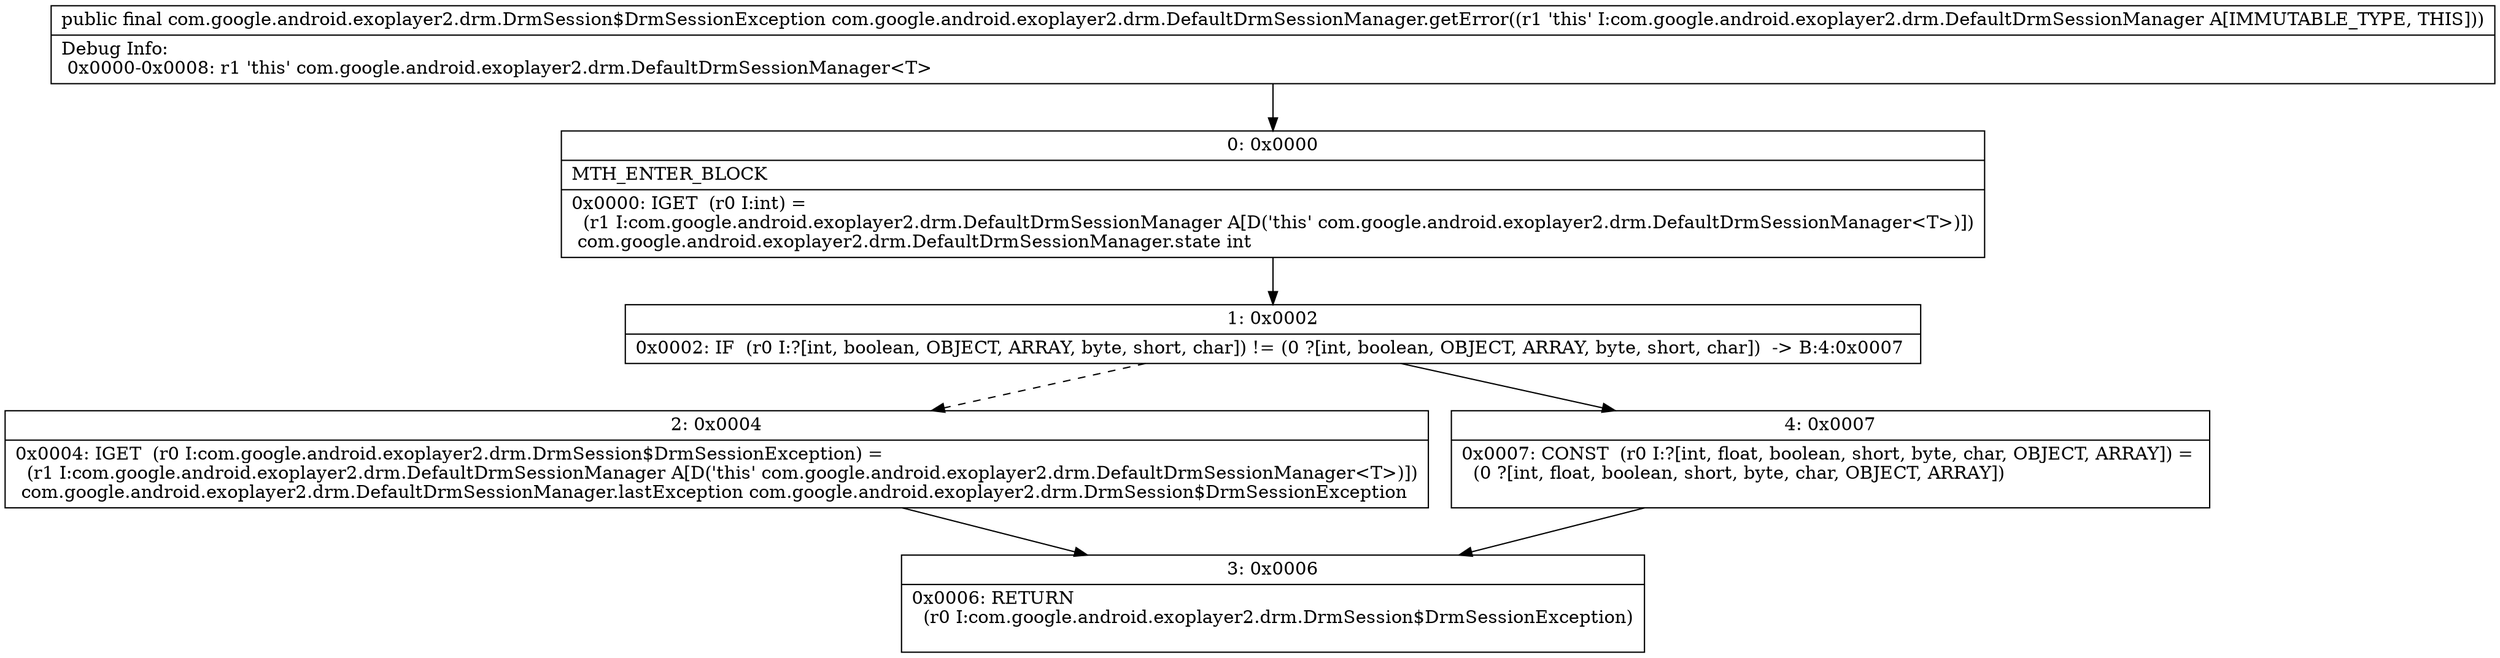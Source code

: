 digraph "CFG forcom.google.android.exoplayer2.drm.DefaultDrmSessionManager.getError()Lcom\/google\/android\/exoplayer2\/drm\/DrmSession$DrmSessionException;" {
Node_0 [shape=record,label="{0\:\ 0x0000|MTH_ENTER_BLOCK\l|0x0000: IGET  (r0 I:int) = \l  (r1 I:com.google.android.exoplayer2.drm.DefaultDrmSessionManager A[D('this' com.google.android.exoplayer2.drm.DefaultDrmSessionManager\<T\>)])\l com.google.android.exoplayer2.drm.DefaultDrmSessionManager.state int \l}"];
Node_1 [shape=record,label="{1\:\ 0x0002|0x0002: IF  (r0 I:?[int, boolean, OBJECT, ARRAY, byte, short, char]) != (0 ?[int, boolean, OBJECT, ARRAY, byte, short, char])  \-\> B:4:0x0007 \l}"];
Node_2 [shape=record,label="{2\:\ 0x0004|0x0004: IGET  (r0 I:com.google.android.exoplayer2.drm.DrmSession$DrmSessionException) = \l  (r1 I:com.google.android.exoplayer2.drm.DefaultDrmSessionManager A[D('this' com.google.android.exoplayer2.drm.DefaultDrmSessionManager\<T\>)])\l com.google.android.exoplayer2.drm.DefaultDrmSessionManager.lastException com.google.android.exoplayer2.drm.DrmSession$DrmSessionException \l}"];
Node_3 [shape=record,label="{3\:\ 0x0006|0x0006: RETURN  \l  (r0 I:com.google.android.exoplayer2.drm.DrmSession$DrmSessionException)\l \l}"];
Node_4 [shape=record,label="{4\:\ 0x0007|0x0007: CONST  (r0 I:?[int, float, boolean, short, byte, char, OBJECT, ARRAY]) = \l  (0 ?[int, float, boolean, short, byte, char, OBJECT, ARRAY])\l \l}"];
MethodNode[shape=record,label="{public final com.google.android.exoplayer2.drm.DrmSession$DrmSessionException com.google.android.exoplayer2.drm.DefaultDrmSessionManager.getError((r1 'this' I:com.google.android.exoplayer2.drm.DefaultDrmSessionManager A[IMMUTABLE_TYPE, THIS]))  | Debug Info:\l  0x0000\-0x0008: r1 'this' com.google.android.exoplayer2.drm.DefaultDrmSessionManager\<T\>\l}"];
MethodNode -> Node_0;
Node_0 -> Node_1;
Node_1 -> Node_2[style=dashed];
Node_1 -> Node_4;
Node_2 -> Node_3;
Node_4 -> Node_3;
}


